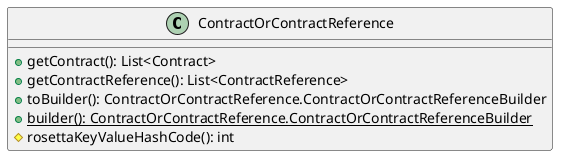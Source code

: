 @startuml

    class ContractOrContractReference [[ContractOrContractReference.html]] {
        +getContract(): List<Contract>
        +getContractReference(): List<ContractReference>
        +toBuilder(): ContractOrContractReference.ContractOrContractReferenceBuilder
        {static} +builder(): ContractOrContractReference.ContractOrContractReferenceBuilder
        #rosettaKeyValueHashCode(): int
    }

@enduml
